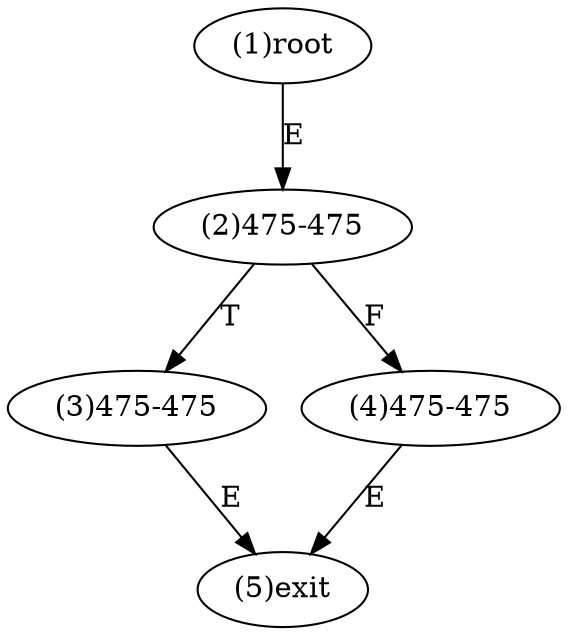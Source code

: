 digraph "" { 
1[ label="(1)root"];
2[ label="(2)475-475"];
3[ label="(3)475-475"];
4[ label="(4)475-475"];
5[ label="(5)exit"];
1->2[ label="E"];
2->4[ label="F"];
2->3[ label="T"];
3->5[ label="E"];
4->5[ label="E"];
}
